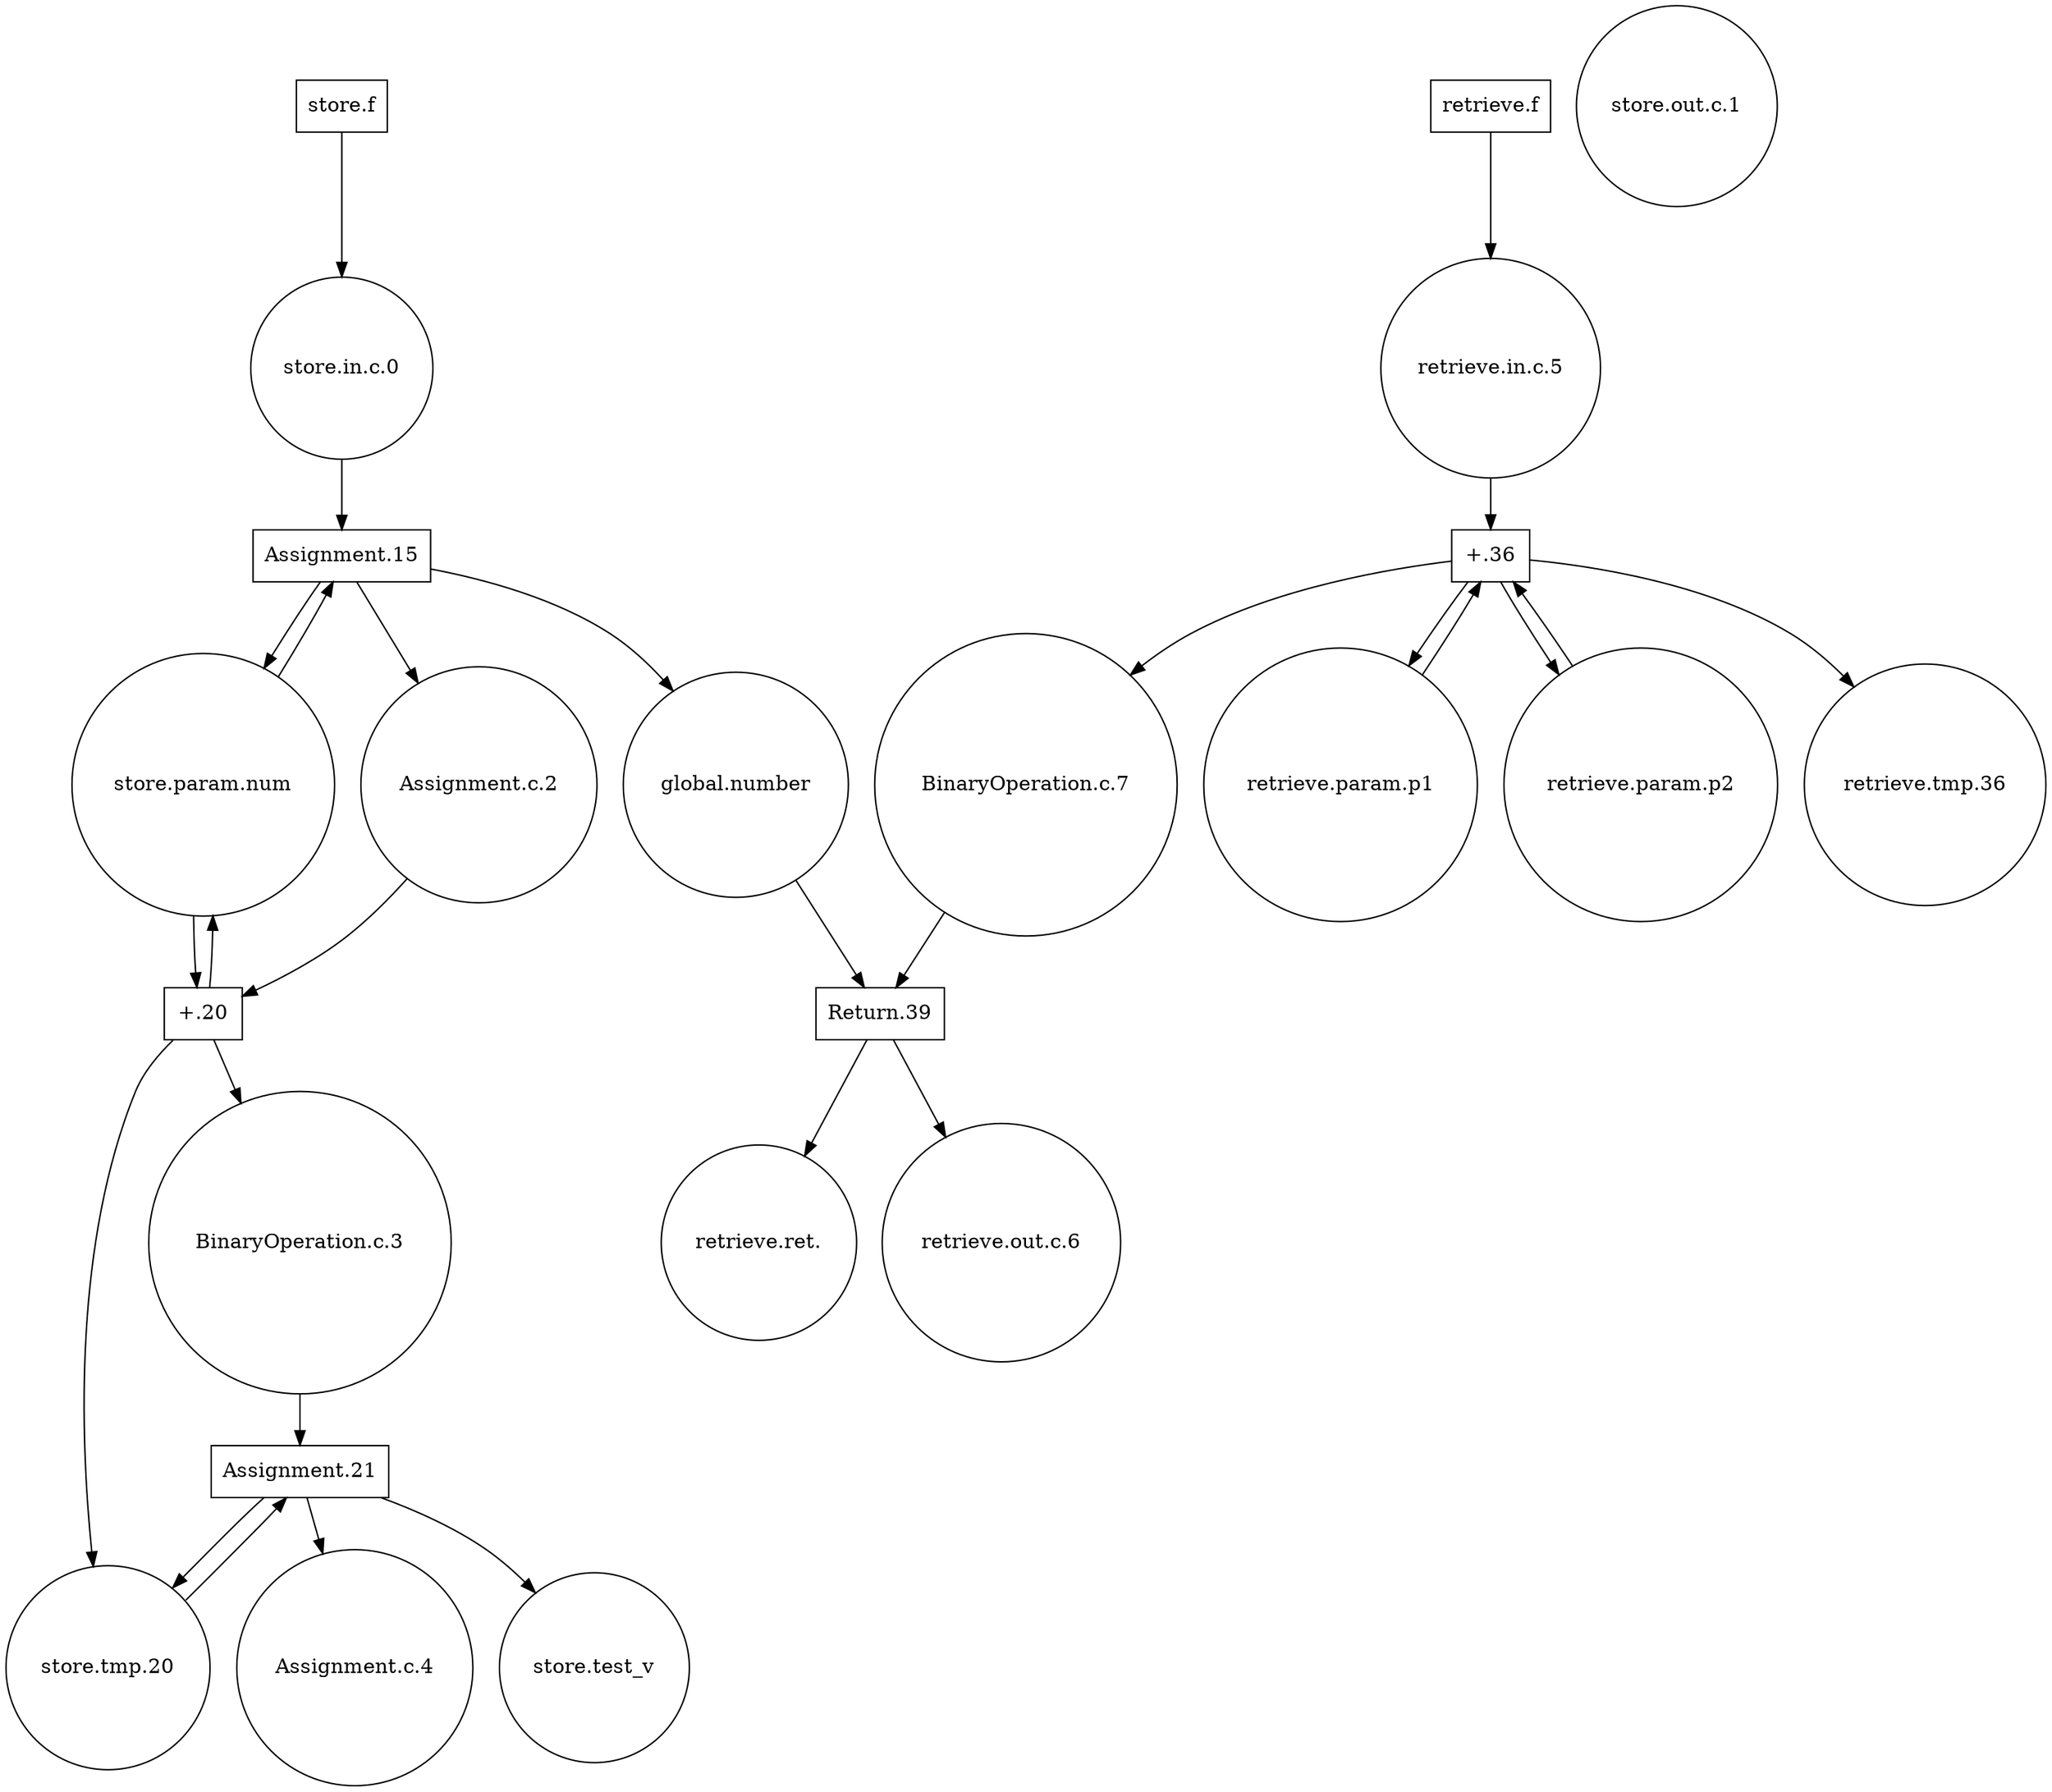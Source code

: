 digraph G{
node[shape=box]
"store.f"[label="store.f"]
"retrieve.f"[label="retrieve.f"]
"Assignment.15"[label="Assignment.15"]
"+.20"[label="+.20"]
"Assignment.21"[label="Assignment.21"]
"+.36"[label="+.36"]
"Return.39"[label="Return.39"]
node[shape=circle]
"global.number"[label="global.number"]
"store.test_v"[label="store.test_v"]
"store.param.num"[label="store.param.num"]
"retrieve.param.p1"[label="retrieve.param.p1"]
"retrieve.param.p2"[label="retrieve.param.p2"]
"retrieve.ret."[label="retrieve.ret."]
"store.in.c.0"[label="store.in.c.0"]
"store.out.c.1"[label="store.out.c.1"]
"Assignment.c.2"[label="Assignment.c.2"]
"store.tmp.20"[label="store.tmp.20"]
"BinaryOperation.c.3"[label="BinaryOperation.c.3"]
"Assignment.c.4"[label="Assignment.c.4"]
"retrieve.in.c.5"[label="retrieve.in.c.5"]
"retrieve.out.c.6"[label="retrieve.out.c.6"]
"retrieve.tmp.36"[label="retrieve.tmp.36"]
"BinaryOperation.c.7"[label="BinaryOperation.c.7"]
"store.f"->"store.in.c.0"
"store.in.c.0"->"Assignment.15"
"store.param.num"->"Assignment.15"
"Assignment.15"->"store.param.num"
"Assignment.15"->"global.number"
"Assignment.15"->"Assignment.c.2"
"Assignment.c.2"->"+.20"
"store.param.num"->"+.20"
"+.20"->"store.param.num"
"+.20"->"store.tmp.20"
"+.20"->"BinaryOperation.c.3"
"BinaryOperation.c.3"->"Assignment.21"
"store.tmp.20"->"Assignment.21"
"Assignment.21"->"store.tmp.20"
"Assignment.21"->"store.test_v"
"Assignment.21"->"Assignment.c.4"
"retrieve.f"->"retrieve.in.c.5"
"retrieve.in.c.5"->"+.36"
"retrieve.param.p2"->"+.36"
"+.36"->"retrieve.param.p2"
"retrieve.param.p1"->"+.36"
"+.36"->"retrieve.param.p1"
"+.36"->"retrieve.tmp.36"
"+.36"->"BinaryOperation.c.7"
"BinaryOperation.c.7"->"Return.39"
"global.number"->"Return.39"
"Return.39"->"retrieve.ret."
"Return.39"->"retrieve.out.c.6"
}

